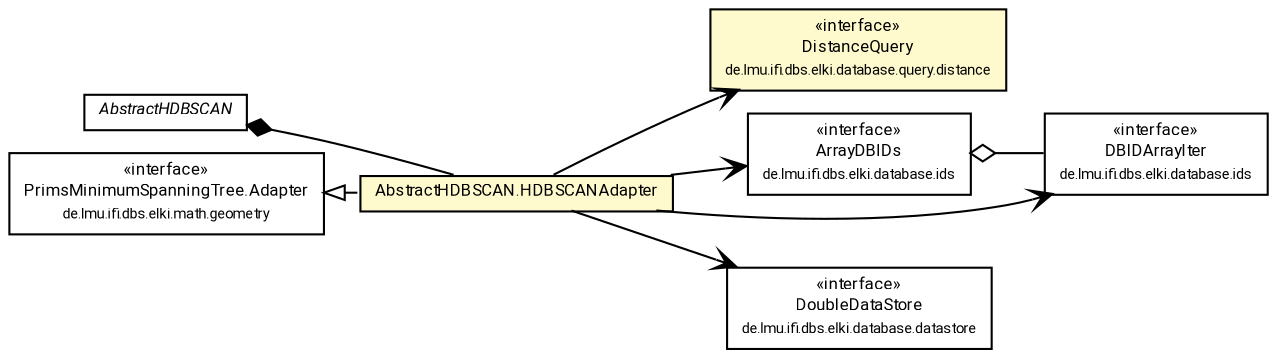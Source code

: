 #!/usr/local/bin/dot
#
# Class diagram 
# Generated by UMLGraph version R5_7_2-60-g0e99a6 (http://www.spinellis.gr/umlgraph/)
#

digraph G {
	graph [fontnames="svg"]
	edge [fontname="Roboto",fontsize=7,labelfontname="Roboto",labelfontsize=7,color="black"];
	node [fontname="Roboto",fontcolor="black",fontsize=8,shape=plaintext,margin=0,width=0,height=0];
	nodesep=0.15;
	ranksep=0.25;
	rankdir=LR;
	// de.lmu.ifi.dbs.elki.algorithm.clustering.hierarchical.AbstractHDBSCAN<O, R extends de.lmu.ifi.dbs.elki.result.Result>
	c1058256 [label=<<table title="de.lmu.ifi.dbs.elki.algorithm.clustering.hierarchical.AbstractHDBSCAN" border="0" cellborder="1" cellspacing="0" cellpadding="2" href="AbstractHDBSCAN.html" target="_parent">
		<tr><td><table border="0" cellspacing="0" cellpadding="1">
		<tr><td align="center" balign="center"> <font face="Roboto"><i>AbstractHDBSCAN</i></font> </td></tr>
		</table></td></tr>
		</table>>, URL="AbstractHDBSCAN.html"];
	// de.lmu.ifi.dbs.elki.algorithm.clustering.hierarchical.AbstractHDBSCAN.HDBSCANAdapter
	c1058257 [label=<<table title="de.lmu.ifi.dbs.elki.algorithm.clustering.hierarchical.AbstractHDBSCAN.HDBSCANAdapter" border="0" cellborder="1" cellspacing="0" cellpadding="2" bgcolor="lemonChiffon" href="AbstractHDBSCAN.HDBSCANAdapter.html" target="_parent">
		<tr><td><table border="0" cellspacing="0" cellpadding="1">
		<tr><td align="center" balign="center"> <font face="Roboto">AbstractHDBSCAN.HDBSCANAdapter</font> </td></tr>
		</table></td></tr>
		</table>>, URL="AbstractHDBSCAN.HDBSCANAdapter.html"];
	// de.lmu.ifi.dbs.elki.database.query.distance.DistanceQuery<O>
	c1058717 [label=<<table title="de.lmu.ifi.dbs.elki.database.query.distance.DistanceQuery" border="0" cellborder="1" cellspacing="0" cellpadding="2" bgcolor="LemonChiffon" href="../../../database/query/distance/DistanceQuery.html" target="_parent">
		<tr><td><table border="0" cellspacing="0" cellpadding="1">
		<tr><td align="center" balign="center"> &#171;interface&#187; </td></tr>
		<tr><td align="center" balign="center"> <font face="Roboto">DistanceQuery</font> </td></tr>
		<tr><td align="center" balign="center"> <font face="Roboto" point-size="7.0">de.lmu.ifi.dbs.elki.database.query.distance</font> </td></tr>
		</table></td></tr>
		</table>>, URL="../../../database/query/distance/DistanceQuery.html"];
	// de.lmu.ifi.dbs.elki.database.ids.ArrayDBIDs
	c1058881 [label=<<table title="de.lmu.ifi.dbs.elki.database.ids.ArrayDBIDs" border="0" cellborder="1" cellspacing="0" cellpadding="2" href="../../../database/ids/ArrayDBIDs.html" target="_parent">
		<tr><td><table border="0" cellspacing="0" cellpadding="1">
		<tr><td align="center" balign="center"> &#171;interface&#187; </td></tr>
		<tr><td align="center" balign="center"> <font face="Roboto">ArrayDBIDs</font> </td></tr>
		<tr><td align="center" balign="center"> <font face="Roboto" point-size="7.0">de.lmu.ifi.dbs.elki.database.ids</font> </td></tr>
		</table></td></tr>
		</table>>, URL="../../../database/ids/ArrayDBIDs.html"];
	// de.lmu.ifi.dbs.elki.database.ids.DBIDArrayIter
	c1058897 [label=<<table title="de.lmu.ifi.dbs.elki.database.ids.DBIDArrayIter" border="0" cellborder="1" cellspacing="0" cellpadding="2" href="../../../database/ids/DBIDArrayIter.html" target="_parent">
		<tr><td><table border="0" cellspacing="0" cellpadding="1">
		<tr><td align="center" balign="center"> &#171;interface&#187; </td></tr>
		<tr><td align="center" balign="center"> <font face="Roboto">DBIDArrayIter</font> </td></tr>
		<tr><td align="center" balign="center"> <font face="Roboto" point-size="7.0">de.lmu.ifi.dbs.elki.database.ids</font> </td></tr>
		</table></td></tr>
		</table>>, URL="../../../database/ids/DBIDArrayIter.html"];
	// de.lmu.ifi.dbs.elki.database.datastore.DoubleDataStore
	c1058942 [label=<<table title="de.lmu.ifi.dbs.elki.database.datastore.DoubleDataStore" border="0" cellborder="1" cellspacing="0" cellpadding="2" href="../../../database/datastore/DoubleDataStore.html" target="_parent">
		<tr><td><table border="0" cellspacing="0" cellpadding="1">
		<tr><td align="center" balign="center"> &#171;interface&#187; </td></tr>
		<tr><td align="center" balign="center"> <font face="Roboto">DoubleDataStore</font> </td></tr>
		<tr><td align="center" balign="center"> <font face="Roboto" point-size="7.0">de.lmu.ifi.dbs.elki.database.datastore</font> </td></tr>
		</table></td></tr>
		</table>>, URL="../../../database/datastore/DoubleDataStore.html"];
	// de.lmu.ifi.dbs.elki.math.geometry.PrimsMinimumSpanningTree.Adapter<T>
	c1059488 [label=<<table title="de.lmu.ifi.dbs.elki.math.geometry.PrimsMinimumSpanningTree.Adapter" border="0" cellborder="1" cellspacing="0" cellpadding="2" href="../../../math/geometry/PrimsMinimumSpanningTree.Adapter.html" target="_parent">
		<tr><td><table border="0" cellspacing="0" cellpadding="1">
		<tr><td align="center" balign="center"> &#171;interface&#187; </td></tr>
		<tr><td align="center" balign="center"> <font face="Roboto">PrimsMinimumSpanningTree.Adapter</font> </td></tr>
		<tr><td align="center" balign="center"> <font face="Roboto" point-size="7.0">de.lmu.ifi.dbs.elki.math.geometry</font> </td></tr>
		</table></td></tr>
		</table>>, URL="../../../math/geometry/PrimsMinimumSpanningTree.Adapter.html"];
	// de.lmu.ifi.dbs.elki.algorithm.clustering.hierarchical.AbstractHDBSCAN<O, R extends de.lmu.ifi.dbs.elki.result.Result> composed de.lmu.ifi.dbs.elki.algorithm.clustering.hierarchical.AbstractHDBSCAN.HDBSCANAdapter
	c1058256 -> c1058257 [arrowhead=none,arrowtail=diamond,dir=back,weight=6];
	// de.lmu.ifi.dbs.elki.algorithm.clustering.hierarchical.AbstractHDBSCAN.HDBSCANAdapter implements de.lmu.ifi.dbs.elki.math.geometry.PrimsMinimumSpanningTree.Adapter<T>
	c1059488 -> c1058257 [arrowtail=empty,style=dashed,dir=back,weight=9];
	// de.lmu.ifi.dbs.elki.database.ids.ArrayDBIDs has de.lmu.ifi.dbs.elki.database.ids.DBIDArrayIter
	c1058881 -> c1058897 [arrowhead=none,arrowtail=ediamond,dir=back,weight=4];
	// de.lmu.ifi.dbs.elki.algorithm.clustering.hierarchical.AbstractHDBSCAN.HDBSCANAdapter navassoc de.lmu.ifi.dbs.elki.database.ids.ArrayDBIDs
	c1058257 -> c1058881 [arrowhead=open,weight=1];
	// de.lmu.ifi.dbs.elki.algorithm.clustering.hierarchical.AbstractHDBSCAN.HDBSCANAdapter navassoc de.lmu.ifi.dbs.elki.database.ids.DBIDArrayIter
	c1058257 -> c1058897 [arrowhead=open,weight=1];
	// de.lmu.ifi.dbs.elki.algorithm.clustering.hierarchical.AbstractHDBSCAN.HDBSCANAdapter navassoc de.lmu.ifi.dbs.elki.database.datastore.DoubleDataStore
	c1058257 -> c1058942 [arrowhead=open,weight=1];
	// de.lmu.ifi.dbs.elki.algorithm.clustering.hierarchical.AbstractHDBSCAN.HDBSCANAdapter navassoc de.lmu.ifi.dbs.elki.database.query.distance.DistanceQuery<O>
	c1058257 -> c1058717 [arrowhead=open,weight=1];
}

